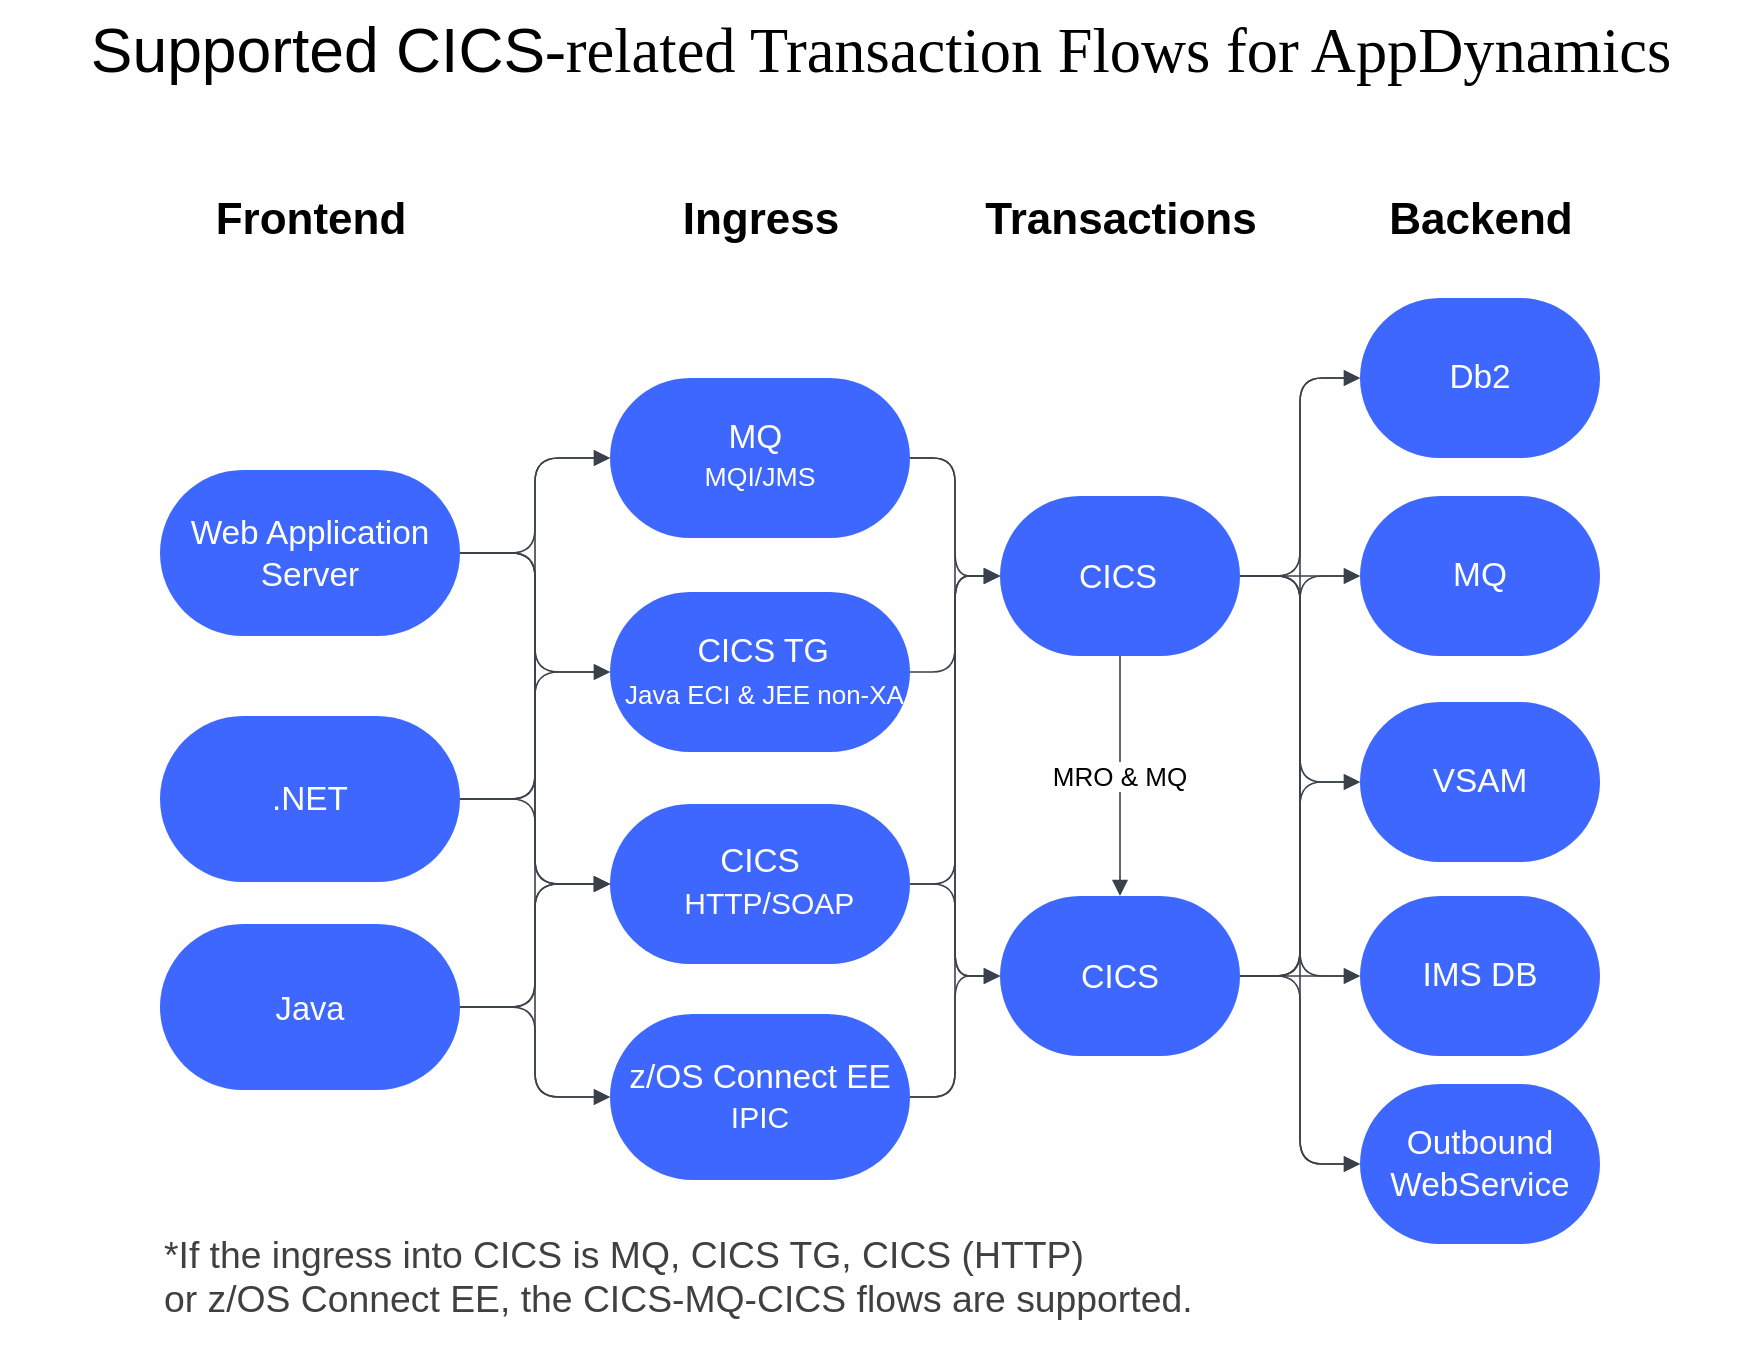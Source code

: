 <mxfile version="21.0.8" type="github">
  <diagram name="Page-1" id="yHZbwscx8n9H4WEuuuH1">
    <mxGraphModel dx="1985" dy="1095" grid="1" gridSize="10" guides="1" tooltips="1" connect="1" arrows="1" fold="1" page="1" pageScale="1" pageWidth="827" pageHeight="1169" math="0" shadow="0">
      <root>
        <mxCell id="0" />
        <mxCell id="1" parent="0" />
        <mxCell id="rhIgM0_n6ZAx8Lx4fhcw-2" value="Web Application Server" style="html=1;overflow=block;blockSpacing=1;whiteSpace=wrap;rounded=1;arcSize=50;fontSize=16.7;fontColor=#ffffff;spacing=3.8;strokeOpacity=0;fillOpacity=100;fillColor=#3e67ff;strokeWidth=0.8;lucidId=loR4O0RXKPVY;" vertex="1" parent="1">
          <mxGeometry x="255" y="285" width="150" height="83" as="geometry" />
        </mxCell>
        <mxCell id="rhIgM0_n6ZAx8Lx4fhcw-3" value="&lt;div style=&quot;display: flex; justify-content: center; text-align: center; align-items: baseline; font-size: 0; line-height: 1.25;margin-top: -2px;&quot;&gt;&lt;span&gt;&lt;span style=&quot;font-size:16.7px;color:#ffffff;&quot;&gt;&amp;nbsp; &amp;nbsp; &amp;nbsp; &amp;nbsp;CICS&amp;nbsp; &amp;nbsp; &amp;nbsp; &amp;nbsp; &amp;nbsp;&amp;nbsp;&lt;/span&gt;&lt;span style=&quot;font-size:15px;color:#ffffff;&quot;&gt;HTTP/SOAP&lt;/span&gt;&lt;/span&gt;&lt;/div&gt;" style="html=1;overflow=block;blockSpacing=1;whiteSpace=wrap;rounded=1;arcSize=50;fontSize=13;spacing=3.8;strokeOpacity=0;fillOpacity=100;fillColor=#3e67ff;strokeWidth=0.8;lucidId=loR4LzWe8o9b;" vertex="1" parent="1">
          <mxGeometry x="480" y="452" width="150" height="80" as="geometry" />
        </mxCell>
        <mxCell id="rhIgM0_n6ZAx8Lx4fhcw-4" value=".NET" style="html=1;overflow=block;blockSpacing=1;whiteSpace=wrap;rounded=1;arcSize=50;fontSize=16.7;fontColor=#ffffff;spacing=3.8;strokeOpacity=0;fillOpacity=100;fillColor=#3e67ff;strokeWidth=0.8;lucidId=loR4-v0suKFO;" vertex="1" parent="1">
          <mxGeometry x="255" y="408" width="150" height="83" as="geometry" />
        </mxCell>
        <mxCell id="rhIgM0_n6ZAx8Lx4fhcw-5" value="Java" style="html=1;overflow=block;blockSpacing=1;whiteSpace=wrap;rounded=1;arcSize=50;fontSize=16.3;fontColor=#ffffff;align=center;spacing=3.8;strokeOpacity=0;fillOpacity=100;fillColor=#3e67ff;strokeWidth=0.8;lucidId=loR4Z.JA2OK4;" vertex="1" parent="1">
          <mxGeometry x="255" y="512" width="150" height="83" as="geometry" />
        </mxCell>
        <mxCell id="rhIgM0_n6ZAx8Lx4fhcw-6" value="Outbound WebService" style="html=1;overflow=block;blockSpacing=1;whiteSpace=wrap;rounded=1;arcSize=50;fontSize=16.7;fontColor=#ffffff;spacing=3.8;strokeOpacity=0;fillOpacity=100;fillColor=#3e67ff;strokeWidth=0.8;lucidId=loR4bmjswvyZ;" vertex="1" parent="1">
          <mxGeometry x="855" y="592" width="120" height="80" as="geometry" />
        </mxCell>
        <mxCell id="rhIgM0_n6ZAx8Lx4fhcw-7" value="&lt;div style=&quot;display: flex; justify-content: center; align-items: baseline; font-size: 0px; line-height: 1.25; margin-top: -2px;&quot;&gt;&lt;span style=&quot;text-align: left;&quot;&gt;&lt;span style=&quot;font-size:16.3px;color:#ffffff;&quot;&gt;&amp;nbsp; &amp;nbsp; &amp;nbsp; &amp;nbsp; &amp;nbsp;CICS TG&amp;nbsp; &amp;nbsp; &amp;nbsp; &amp;nbsp; &amp;nbsp;&lt;/span&gt;&lt;span style=&quot;font-size:13px;color:#ffffff;&quot;&gt;Java ECI &amp;amp; JEE non-XA&lt;/span&gt;&lt;/span&gt;&lt;/div&gt;" style="html=1;overflow=block;blockSpacing=1;whiteSpace=wrap;rounded=1;arcSize=50;fontSize=13;spacing=3.8;strokeOpacity=0;fillOpacity=100;fillColor=#3e67ff;strokeWidth=0.8;lucidId=loR4oZEgRoLJ;align=center;horizontal=1;" vertex="1" parent="1">
          <mxGeometry x="480" y="346" width="150" height="80" as="geometry" />
        </mxCell>
        <mxCell id="rhIgM0_n6ZAx8Lx4fhcw-8" value="&lt;div style=&quot;display: flex; justify-content: center; align-items: baseline; font-size: 0px; line-height: 1.25; margin-top: -2px;&quot;&gt;&lt;span style=&quot;font-size:16.7px;color:#ffffff;&quot;&gt;MQ&amp;nbsp;&lt;/span&gt;&lt;/div&gt;&lt;div style=&quot;display: flex; justify-content: center; text-align: center; align-items: baseline; font-size: 0; line-height: 1.25;margin-top: -2px;&quot;&gt;&lt;span&gt;&lt;span style=&quot;font-size:13.3px;color:#ffffff;&quot;&gt;&lt;br&gt;&lt;/span&gt;&lt;/span&gt;&lt;span&gt;&lt;span style=&quot;font-size:13.3px;color:#ffffff;&quot;&gt;&lt;br&gt;&lt;/span&gt;&lt;/span&gt;&lt;span&gt;&lt;span style=&quot;font-size:13.3px;color:#ffffff;&quot;&gt;&lt;br&gt;&lt;/span&gt;&lt;/span&gt;&lt;span&gt;&lt;span style=&quot;font-size:13.3px;color:#ffffff;&quot;&gt;&lt;br&gt;&lt;/span&gt;&lt;/span&gt;&lt;span&gt;&lt;span style=&quot;font-size:16.7px;color:#ffffff;&quot;&gt;&lt;/span&gt;&lt;span style=&quot;font-size:13.3px;color:#ffffff;&quot;&gt;MQI/JMS&lt;/span&gt;&lt;/span&gt;&lt;/div&gt;" style="html=1;overflow=block;blockSpacing=1;rounded=1;arcSize=50;fontSize=13;spacing=3.8;strokeOpacity=0;fillOpacity=100;fillColor=#3e67ff;strokeWidth=0.8;lucidId=loR4kdPUrP4K;whiteSpace=wrap;" vertex="1" parent="1">
          <mxGeometry x="480" y="239" width="150" height="80" as="geometry" />
        </mxCell>
        <mxCell id="rhIgM0_n6ZAx8Lx4fhcw-9" value="CICS" style="html=1;overflow=block;blockSpacing=1;rounded=1;arcSize=50;fontSize=16.3;fontColor=#ffffff;align=center;spacing=3.8;strokeOpacity=0;fillOpacity=100;fillColor=#3e67ff;strokeWidth=0.8;lucidId=loR42Whsnakq;" vertex="1" parent="1">
          <mxGeometry x="675" y="298" width="120" height="80" as="geometry" />
        </mxCell>
        <mxCell id="rhIgM0_n6ZAx8Lx4fhcw-10" value="MQ" style="html=1;overflow=block;blockSpacing=1;whiteSpace=wrap;rounded=1;arcSize=50;fontSize=16.7;fontColor=#ffffff;spacing=3.8;strokeOpacity=0;fillOpacity=100;fillColor=#3e67ff;strokeWidth=0.8;lucidId=loR4~0fXfBYd;" vertex="1" parent="1">
          <mxGeometry x="855" y="298" width="120" height="80" as="geometry" />
        </mxCell>
        <mxCell id="rhIgM0_n6ZAx8Lx4fhcw-11" value="CICS" style="html=1;overflow=block;blockSpacing=1;whiteSpace=wrap;rounded=1;arcSize=50;fontSize=16.3;fontColor=#ffffff;align=center;spacing=3.8;strokeOpacity=0;fillOpacity=100;fillColor=#3e67ff;strokeWidth=0.8;lucidId=loR4ha5Sq0hY;" vertex="1" parent="1">
          <mxGeometry x="675" y="498" width="120" height="80" as="geometry" />
        </mxCell>
        <mxCell id="rhIgM0_n6ZAx8Lx4fhcw-12" value="IMS DB" style="html=1;overflow=block;blockSpacing=1;whiteSpace=wrap;rounded=1;arcSize=50;fontSize=16.7;fontColor=#ffffff;spacing=3.8;strokeOpacity=0;fillOpacity=100;fillColor=#3e67ff;strokeWidth=0.8;lucidId=loR4q8mLrrQ2;" vertex="1" parent="1">
          <mxGeometry x="855" y="498" width="120" height="80" as="geometry" />
        </mxCell>
        <mxCell id="rhIgM0_n6ZAx8Lx4fhcw-13" value="VSAM" style="html=1;overflow=block;blockSpacing=1;whiteSpace=wrap;rounded=1;arcSize=50;fontSize=16.7;fontColor=#ffffff;spacing=3.8;strokeOpacity=0;fillOpacity=100;fillColor=#3e67ff;strokeWidth=0.8;lucidId=MsR4b0oDNhwP;" vertex="1" parent="1">
          <mxGeometry x="855" y="401" width="120" height="80" as="geometry" />
        </mxCell>
        <mxCell id="rhIgM0_n6ZAx8Lx4fhcw-14" value="&lt;div style=&quot;display: flex; justify-content: center; text-align: center; align-items: baseline; font-size: 0; line-height: 1.25;margin-top: -2px;&quot;&gt;&lt;span&gt;&lt;span style=&quot;font-size:16.7px;color:#ffffff;&quot;&gt;z/OS Connect EE  &lt;/span&gt;&lt;span style=&quot;font-size:15px;color:#ffffff;&quot;&gt;IPIC&lt;/span&gt;&lt;/span&gt;&lt;/div&gt;" style="html=1;overflow=block;blockSpacing=1;whiteSpace=wrap;rounded=1;arcSize=50;fontSize=13;spacing=3.8;strokeOpacity=0;fillOpacity=100;fillColor=#3e67ff;strokeWidth=0.8;lucidId=etR4OqB~uPi0;" vertex="1" parent="1">
          <mxGeometry x="480" y="557" width="150" height="83" as="geometry" />
        </mxCell>
        <mxCell id="rhIgM0_n6ZAx8Lx4fhcw-15" value="Db2" style="html=1;overflow=block;blockSpacing=1;whiteSpace=wrap;rounded=1;arcSize=50;fontSize=16.7;fontColor=#ffffff;spacing=3.8;strokeOpacity=0;fillOpacity=100;fillColor=#3e67ff;strokeWidth=0.8;lucidId=2xR4rjV72Qm-;" vertex="1" parent="1">
          <mxGeometry x="855" y="199" width="120" height="80" as="geometry" />
        </mxCell>
        <mxCell id="rhIgM0_n6ZAx8Lx4fhcw-16" value="" style="html=1;jettySize=18;whiteSpace=wrap;fontSize=13;strokeColor=#3a414a;strokeOpacity=100;strokeWidth=0.8;rounded=1;arcSize=24;edgeStyle=orthogonalEdgeStyle;startArrow=none;endArrow=block;endFill=1;exitX=1;exitY=0.5;exitPerimeter=0;entryX=0;entryY=0.5;entryPerimeter=0;lucidId=VzR44czVt2XW;" edge="1" parent="1" source="rhIgM0_n6ZAx8Lx4fhcw-2" target="rhIgM0_n6ZAx8Lx4fhcw-8">
          <mxGeometry width="100" height="100" relative="1" as="geometry">
            <Array as="points" />
          </mxGeometry>
        </mxCell>
        <mxCell id="rhIgM0_n6ZAx8Lx4fhcw-17" value="" style="html=1;jettySize=18;whiteSpace=wrap;fontSize=13;strokeColor=#3a414a;strokeOpacity=100;strokeWidth=0.8;rounded=1;arcSize=24;edgeStyle=orthogonalEdgeStyle;startArrow=none;endArrow=block;endFill=1;exitX=1;exitY=0.5;exitPerimeter=0;entryX=0;entryY=0.5;entryPerimeter=0;lucidId=ZzR49c4vCqQg;" edge="1" parent="1" source="rhIgM0_n6ZAx8Lx4fhcw-4" target="rhIgM0_n6ZAx8Lx4fhcw-7">
          <mxGeometry width="100" height="100" relative="1" as="geometry">
            <Array as="points" />
          </mxGeometry>
        </mxCell>
        <mxCell id="rhIgM0_n6ZAx8Lx4fhcw-18" value="" style="html=1;jettySize=18;whiteSpace=wrap;fontSize=13;strokeColor=#3a414a;strokeOpacity=100;strokeWidth=0.8;rounded=1;arcSize=24;edgeStyle=orthogonalEdgeStyle;startArrow=none;endArrow=block;endFill=1;exitX=1;exitY=0.5;exitPerimeter=0;entryX=0;entryY=0.5;entryPerimeter=0;lucidId=hAR4eNzeaD_j;" edge="1" parent="1" source="rhIgM0_n6ZAx8Lx4fhcw-5" target="rhIgM0_n6ZAx8Lx4fhcw-3">
          <mxGeometry width="100" height="100" relative="1" as="geometry">
            <Array as="points" />
          </mxGeometry>
        </mxCell>
        <mxCell id="rhIgM0_n6ZAx8Lx4fhcw-19" value="" style="html=1;jettySize=18;whiteSpace=wrap;fontSize=13;strokeColor=#3a414a;strokeOpacity=100;strokeWidth=0.8;rounded=1;arcSize=24;edgeStyle=orthogonalEdgeStyle;startArrow=none;endArrow=block;endFill=1;exitX=1;exitY=0.5;exitPerimeter=0;entryX=0;entryY=0.5;entryPerimeter=0;lucidId=rAR4yrV7jE04;" edge="1" parent="1" source="rhIgM0_n6ZAx8Lx4fhcw-5" target="rhIgM0_n6ZAx8Lx4fhcw-14">
          <mxGeometry width="100" height="100" relative="1" as="geometry">
            <Array as="points" />
          </mxGeometry>
        </mxCell>
        <mxCell id="rhIgM0_n6ZAx8Lx4fhcw-20" value="" style="html=1;jettySize=18;whiteSpace=wrap;fontSize=13;strokeColor=#3a414a;strokeOpacity=100;strokeWidth=0.8;rounded=1;arcSize=24;edgeStyle=orthogonalEdgeStyle;startArrow=none;endArrow=block;endFill=1;exitX=1;exitY=0.5;exitPerimeter=0;entryX=0;entryY=0.5;entryPerimeter=0;lucidId=EAR44bONrdMc;" edge="1" parent="1" source="rhIgM0_n6ZAx8Lx4fhcw-4" target="rhIgM0_n6ZAx8Lx4fhcw-3">
          <mxGeometry width="100" height="100" relative="1" as="geometry">
            <Array as="points" />
          </mxGeometry>
        </mxCell>
        <mxCell id="rhIgM0_n6ZAx8Lx4fhcw-21" value="" style="html=1;jettySize=18;whiteSpace=wrap;fontSize=13;strokeColor=#3a414a;strokeOpacity=100;strokeWidth=0.8;rounded=1;arcSize=24;edgeStyle=orthogonalEdgeStyle;startArrow=none;endArrow=block;endFill=1;exitX=1;exitY=0.5;exitPerimeter=0;entryX=0;entryY=0.5;entryPerimeter=0;lucidId=XAR4LyDKwzRg;" edge="1" parent="1" source="rhIgM0_n6ZAx8Lx4fhcw-2" target="rhIgM0_n6ZAx8Lx4fhcw-7">
          <mxGeometry width="100" height="100" relative="1" as="geometry">
            <Array as="points" />
          </mxGeometry>
        </mxCell>
        <mxCell id="rhIgM0_n6ZAx8Lx4fhcw-22" value="" style="html=1;jettySize=18;whiteSpace=wrap;fontSize=13;strokeColor=#3a414a;strokeOpacity=100;strokeWidth=0.8;rounded=1;arcSize=24;edgeStyle=orthogonalEdgeStyle;startArrow=none;endArrow=block;endFill=1;exitX=1;exitY=0.5;exitPerimeter=0;entryX=0;entryY=0.5;entryPerimeter=0;lucidId=3BR4MSmts1OI;" edge="1" parent="1" source="rhIgM0_n6ZAx8Lx4fhcw-8" target="rhIgM0_n6ZAx8Lx4fhcw-9">
          <mxGeometry width="100" height="100" relative="1" as="geometry">
            <Array as="points" />
          </mxGeometry>
        </mxCell>
        <mxCell id="rhIgM0_n6ZAx8Lx4fhcw-23" value="" style="html=1;jettySize=18;whiteSpace=wrap;fontSize=13;strokeColor=#3a414a;strokeOpacity=100;strokeWidth=0.8;rounded=1;arcSize=24;edgeStyle=orthogonalEdgeStyle;startArrow=none;endArrow=block;endFill=1;exitX=1;exitY=0.5;exitPerimeter=0;entryX=0;entryY=0.5;entryPerimeter=0;lucidId=_BR4OhtYcdrK;" edge="1" parent="1" source="rhIgM0_n6ZAx8Lx4fhcw-7" target="rhIgM0_n6ZAx8Lx4fhcw-9">
          <mxGeometry width="100" height="100" relative="1" as="geometry">
            <Array as="points" />
          </mxGeometry>
        </mxCell>
        <mxCell id="rhIgM0_n6ZAx8Lx4fhcw-24" value="" style="html=1;jettySize=18;whiteSpace=wrap;fontSize=13;strokeColor=#3a414a;strokeOpacity=100;strokeWidth=0.8;rounded=1;arcSize=24;edgeStyle=orthogonalEdgeStyle;startArrow=none;endArrow=block;endFill=1;exitX=1;exitY=0.5;exitPerimeter=0;entryX=0;entryY=0.5;entryPerimeter=0;lucidId=fCR4_Ur1a_C3;" edge="1" parent="1" source="rhIgM0_n6ZAx8Lx4fhcw-3" target="rhIgM0_n6ZAx8Lx4fhcw-9">
          <mxGeometry width="100" height="100" relative="1" as="geometry">
            <Array as="points" />
          </mxGeometry>
        </mxCell>
        <mxCell id="rhIgM0_n6ZAx8Lx4fhcw-25" value="" style="html=1;jettySize=18;whiteSpace=wrap;fontSize=13;strokeColor=#3a414a;strokeOpacity=100;strokeWidth=0.8;rounded=1;arcSize=24;edgeStyle=orthogonalEdgeStyle;startArrow=none;endArrow=block;endFill=1;exitX=1;exitY=0.5;exitPerimeter=0;entryX=0;entryY=0.5;entryPerimeter=0;lucidId=rCR42En5E-K8;" edge="1" parent="1" source="rhIgM0_n6ZAx8Lx4fhcw-3" target="rhIgM0_n6ZAx8Lx4fhcw-11">
          <mxGeometry width="100" height="100" relative="1" as="geometry">
            <Array as="points" />
          </mxGeometry>
        </mxCell>
        <mxCell id="rhIgM0_n6ZAx8Lx4fhcw-26" value="" style="html=1;jettySize=18;whiteSpace=wrap;fontSize=13;strokeColor=#3a414a;strokeOpacity=100;strokeWidth=0.8;rounded=1;arcSize=24;edgeStyle=orthogonalEdgeStyle;startArrow=none;endArrow=block;endFill=1;exitX=1;exitY=0.5;exitPerimeter=0;entryX=0;entryY=0.5;entryPerimeter=0;lucidId=tCR42t-NUp0B;" edge="1" parent="1" source="rhIgM0_n6ZAx8Lx4fhcw-14" target="rhIgM0_n6ZAx8Lx4fhcw-11">
          <mxGeometry width="100" height="100" relative="1" as="geometry">
            <Array as="points" />
          </mxGeometry>
        </mxCell>
        <mxCell id="rhIgM0_n6ZAx8Lx4fhcw-27" value="" style="html=1;jettySize=18;whiteSpace=wrap;fontSize=13;strokeColor=#3a414a;strokeOpacity=100;strokeWidth=0.8;rounded=1;arcSize=24;edgeStyle=orthogonalEdgeStyle;startArrow=none;endArrow=block;endFill=1;exitX=1;exitY=0.5;exitPerimeter=0;entryX=0;entryY=0.5;entryPerimeter=0;lucidId=9CR4Bc6j4JTk;" edge="1" parent="1" source="rhIgM0_n6ZAx8Lx4fhcw-9" target="rhIgM0_n6ZAx8Lx4fhcw-15">
          <mxGeometry width="100" height="100" relative="1" as="geometry">
            <Array as="points" />
          </mxGeometry>
        </mxCell>
        <mxCell id="rhIgM0_n6ZAx8Lx4fhcw-28" value="" style="html=1;jettySize=18;whiteSpace=wrap;fontSize=13;strokeColor=#3a414a;strokeOpacity=100;strokeWidth=0.8;rounded=1;arcSize=24;edgeStyle=orthogonalEdgeStyle;startArrow=none;endArrow=block;endFill=1;exitX=1;exitY=0.5;exitPerimeter=0;entryX=0;entryY=0.5;entryPerimeter=0;lucidId=nHR49m6yih5z;" edge="1" parent="1" source="rhIgM0_n6ZAx8Lx4fhcw-11" target="rhIgM0_n6ZAx8Lx4fhcw-12">
          <mxGeometry width="100" height="100" relative="1" as="geometry">
            <Array as="points" />
          </mxGeometry>
        </mxCell>
        <mxCell id="rhIgM0_n6ZAx8Lx4fhcw-29" value="" style="html=1;jettySize=18;whiteSpace=wrap;fontSize=13;strokeColor=#3a414a;strokeOpacity=100;strokeWidth=0.8;rounded=1;arcSize=24;edgeStyle=orthogonalEdgeStyle;startArrow=none;endArrow=block;endFill=1;exitX=1;exitY=0.5;exitPerimeter=0;entryX=0;entryY=0.5;entryPerimeter=0;lucidId=dKR4c8XhW6UK;" edge="1" parent="1" source="rhIgM0_n6ZAx8Lx4fhcw-11" target="rhIgM0_n6ZAx8Lx4fhcw-13">
          <mxGeometry width="100" height="100" relative="1" as="geometry">
            <Array as="points" />
          </mxGeometry>
        </mxCell>
        <mxCell id="rhIgM0_n6ZAx8Lx4fhcw-30" value="" style="html=1;jettySize=18;whiteSpace=wrap;fontSize=13;strokeColor=#3a414a;strokeOpacity=100;strokeWidth=0.8;rounded=1;arcSize=24;edgeStyle=orthogonalEdgeStyle;startArrow=none;endArrow=block;endFill=1;exitX=1;exitY=0.5;exitPerimeter=0;entryX=0;entryY=0.5;entryPerimeter=0;lucidId=D8R4LXYmVM-z;" edge="1" parent="1" source="rhIgM0_n6ZAx8Lx4fhcw-11" target="rhIgM0_n6ZAx8Lx4fhcw-6">
          <mxGeometry width="100" height="100" relative="1" as="geometry">
            <Array as="points" />
          </mxGeometry>
        </mxCell>
        <mxCell id="rhIgM0_n6ZAx8Lx4fhcw-31" value="" style="html=1;jettySize=18;whiteSpace=wrap;fontSize=13;strokeColor=#3a414a;strokeOpacity=100;strokeWidth=0.8;rounded=1;arcSize=24;edgeStyle=orthogonalEdgeStyle;startArrow=none;endArrow=block;endFill=1;exitX=1;exitY=0.5;exitPerimeter=0;entryX=0;entryY=0.5;entryPerimeter=0;lucidId=M8R4gGUmDnZP;" edge="1" parent="1" source="rhIgM0_n6ZAx8Lx4fhcw-9" target="rhIgM0_n6ZAx8Lx4fhcw-13">
          <mxGeometry width="100" height="100" relative="1" as="geometry">
            <Array as="points" />
          </mxGeometry>
        </mxCell>
        <mxCell id="rhIgM0_n6ZAx8Lx4fhcw-32" value="" style="html=1;jettySize=18;whiteSpace=wrap;fontSize=13;strokeColor=#3a414a;strokeOpacity=100;strokeWidth=0.8;rounded=1;arcSize=24;edgeStyle=orthogonalEdgeStyle;startArrow=none;endArrow=block;endFill=1;exitX=1;exitY=0.5;exitPerimeter=0;entryX=0;entryY=0.5;entryPerimeter=0;lucidId=LDI6tGMARm5x;" edge="1" parent="1" source="rhIgM0_n6ZAx8Lx4fhcw-2" target="rhIgM0_n6ZAx8Lx4fhcw-3">
          <mxGeometry width="100" height="100" relative="1" as="geometry">
            <Array as="points" />
          </mxGeometry>
        </mxCell>
        <mxCell id="rhIgM0_n6ZAx8Lx4fhcw-33" value="" style="html=1;jettySize=18;whiteSpace=wrap;fontSize=13;strokeColor=#3a414a;strokeOpacity=100;strokeWidth=0.8;rounded=1;arcSize=24;edgeStyle=orthogonalEdgeStyle;startArrow=none;endArrow=block;endFill=1;exitX=1;exitY=0.5;exitPerimeter=0;entryX=0;entryY=0.5;entryPerimeter=0;lucidId=XDI6H3K1AzYG;" edge="1" parent="1" source="rhIgM0_n6ZAx8Lx4fhcw-2" target="rhIgM0_n6ZAx8Lx4fhcw-14">
          <mxGeometry width="100" height="100" relative="1" as="geometry">
            <Array as="points" />
          </mxGeometry>
        </mxCell>
        <mxCell id="rhIgM0_n6ZAx8Lx4fhcw-34" value="" style="html=1;jettySize=18;whiteSpace=wrap;fontSize=13;strokeColor=#3a414a;strokeOpacity=100;strokeWidth=0.8;rounded=1;arcSize=24;edgeStyle=orthogonalEdgeStyle;startArrow=none;endArrow=block;endFill=1;exitX=1;exitY=0.5;exitPerimeter=0;entryX=0;entryY=0.5;entryPerimeter=0;lucidId=-DI6fSwFjGhp;" edge="1" parent="1" source="rhIgM0_n6ZAx8Lx4fhcw-4" target="rhIgM0_n6ZAx8Lx4fhcw-8">
          <mxGeometry width="100" height="100" relative="1" as="geometry">
            <Array as="points" />
          </mxGeometry>
        </mxCell>
        <mxCell id="rhIgM0_n6ZAx8Lx4fhcw-35" value="" style="html=1;jettySize=18;whiteSpace=wrap;fontSize=13;strokeColor=#3a414a;strokeOpacity=100;strokeWidth=0.8;rounded=1;arcSize=24;edgeStyle=orthogonalEdgeStyle;startArrow=none;endArrow=block;endFill=1;exitX=1;exitY=0.5;exitPerimeter=0;entryX=0;entryY=0.5;entryPerimeter=0;lucidId=fEI6P6OoC_EQ;" edge="1" parent="1" source="rhIgM0_n6ZAx8Lx4fhcw-5" target="rhIgM0_n6ZAx8Lx4fhcw-3">
          <mxGeometry width="100" height="100" relative="1" as="geometry">
            <Array as="points" />
          </mxGeometry>
        </mxCell>
        <mxCell id="rhIgM0_n6ZAx8Lx4fhcw-36" value="" style="html=1;jettySize=18;whiteSpace=wrap;fontSize=13;strokeColor=#3a414a;strokeOpacity=100;strokeWidth=0.8;rounded=1;arcSize=24;edgeStyle=orthogonalEdgeStyle;startArrow=none;endArrow=block;endFill=1;exitX=1;exitY=0.5;exitPerimeter=0;entryX=0;entryY=0.5;entryPerimeter=0;lucidId=PEI629U7dwmT;" edge="1" parent="1" source="rhIgM0_n6ZAx8Lx4fhcw-8" target="rhIgM0_n6ZAx8Lx4fhcw-11">
          <mxGeometry width="100" height="100" relative="1" as="geometry">
            <Array as="points" />
          </mxGeometry>
        </mxCell>
        <mxCell id="rhIgM0_n6ZAx8Lx4fhcw-37" value="" style="html=1;jettySize=18;whiteSpace=wrap;fontSize=13;strokeColor=#3a414a;strokeOpacity=100;strokeWidth=0.8;rounded=1;arcSize=24;edgeStyle=orthogonalEdgeStyle;startArrow=none;endArrow=block;endFill=1;exitX=1;exitY=0.5;exitPerimeter=0;entryX=0;entryY=0.5;entryPerimeter=0;lucidId=XEI6Inzr67dg;" edge="1" parent="1" source="rhIgM0_n6ZAx8Lx4fhcw-14" target="rhIgM0_n6ZAx8Lx4fhcw-9">
          <mxGeometry width="100" height="100" relative="1" as="geometry">
            <Array as="points" />
          </mxGeometry>
        </mxCell>
        <mxCell id="rhIgM0_n6ZAx8Lx4fhcw-38" value="" style="html=1;jettySize=18;whiteSpace=wrap;fontSize=13;strokeColor=#3a414a;strokeOpacity=100;strokeWidth=0.8;rounded=1;arcSize=24;edgeStyle=orthogonalEdgeStyle;startArrow=none;endArrow=block;endFill=1;exitX=1;exitY=0.5;exitPerimeter=0;entryX=0;entryY=0.5;entryPerimeter=0;lucidId=hFI6b4V0vQFB;" edge="1" parent="1" source="rhIgM0_n6ZAx8Lx4fhcw-11" target="rhIgM0_n6ZAx8Lx4fhcw-15">
          <mxGeometry width="100" height="100" relative="1" as="geometry">
            <Array as="points" />
          </mxGeometry>
        </mxCell>
        <mxCell id="rhIgM0_n6ZAx8Lx4fhcw-39" value="" style="html=1;jettySize=18;whiteSpace=wrap;fontSize=13;strokeColor=#3a414a;strokeOpacity=100;strokeWidth=0.8;rounded=1;arcSize=24;edgeStyle=orthogonalEdgeStyle;startArrow=none;endArrow=block;endFill=1;exitX=1;exitY=0.5;exitPerimeter=0;entryX=0;entryY=0.5;entryPerimeter=0;lucidId=yGI60U9.Y0AD;" edge="1" parent="1" source="rhIgM0_n6ZAx8Lx4fhcw-9" target="rhIgM0_n6ZAx8Lx4fhcw-12">
          <mxGeometry width="100" height="100" relative="1" as="geometry">
            <Array as="points" />
          </mxGeometry>
        </mxCell>
        <mxCell id="rhIgM0_n6ZAx8Lx4fhcw-40" value="" style="html=1;jettySize=18;whiteSpace=wrap;fontSize=13;strokeColor=#3a414a;strokeOpacity=100;strokeWidth=0.8;rounded=1;arcSize=24;edgeStyle=orthogonalEdgeStyle;startArrow=none;endArrow=block;endFill=1;exitX=1;exitY=0.5;exitPerimeter=0;entryX=0;entryY=0.5;entryPerimeter=0;lucidId=RGI6Wt1FQ0g5;" edge="1" parent="1" source="rhIgM0_n6ZAx8Lx4fhcw-9" target="rhIgM0_n6ZAx8Lx4fhcw-6">
          <mxGeometry width="100" height="100" relative="1" as="geometry">
            <Array as="points" />
          </mxGeometry>
        </mxCell>
        <mxCell id="rhIgM0_n6ZAx8Lx4fhcw-41" value="" style="html=1;jettySize=18;whiteSpace=wrap;fontSize=13;strokeColor=#3a414a;strokeOpacity=100;strokeWidth=0.8;rounded=1;arcSize=24;edgeStyle=orthogonalEdgeStyle;startArrow=none;endArrow=block;endFill=1;exitX=1;exitY=0.5;exitPerimeter=0;entryX=0;entryY=0.5;entryPerimeter=0;lucidId=ZHI6ZelrjNnu;" edge="1" parent="1" source="rhIgM0_n6ZAx8Lx4fhcw-11" target="rhIgM0_n6ZAx8Lx4fhcw-10">
          <mxGeometry width="100" height="100" relative="1" as="geometry">
            <Array as="points" />
          </mxGeometry>
        </mxCell>
        <mxCell id="rhIgM0_n6ZAx8Lx4fhcw-42" value="" style="html=1;jettySize=18;whiteSpace=wrap;fontSize=13;strokeColor=#3a414a;strokeOpacity=100;strokeWidth=0.8;rounded=1;arcSize=24;edgeStyle=orthogonalEdgeStyle;startArrow=none;endArrow=block;endFill=1;exitX=1;exitY=0.5;exitPerimeter=0;lucidId=hII6fIreXjUV;" edge="1" parent="1" source="rhIgM0_n6ZAx8Lx4fhcw-9">
          <mxGeometry width="100" height="100" relative="1" as="geometry">
            <Array as="points" />
            <mxPoint x="855" y="338" as="targetPoint" />
          </mxGeometry>
        </mxCell>
        <mxCell id="rhIgM0_n6ZAx8Lx4fhcw-43" value="MRO &amp;amp; MQ" style="html=1;jettySize=18;whiteSpace=wrap;fontSize=13;strokeColor=#3a414a;strokeOpacity=100;strokeWidth=0.8;rounded=1;arcSize=24;edgeStyle=orthogonalEdgeStyle;startArrow=none;endArrow=block;endFill=1;exitX=0.5;exitY=1;exitPerimeter=0;entryX=0.5;entryY=0;entryPerimeter=0;lucidId=0QH39ZDpZqO6;" edge="1" parent="1" source="rhIgM0_n6ZAx8Lx4fhcw-9" target="rhIgM0_n6ZAx8Lx4fhcw-11">
          <mxGeometry width="100" height="100" relative="1" as="geometry">
            <Array as="points" />
          </mxGeometry>
        </mxCell>
        <mxCell id="rhIgM0_n6ZAx8Lx4fhcw-45" value="&lt;p style=&quot;language:en-US;line-height:normal;margin-top:0pt;margin-bottom:0pt;&#xa;margin-left:0in;margin-right:0in;text-indent:0in;text-align:left;direction:&#xa;ltr;unicode-bidi:embed;mso-vertical-align-alt:auto;mso-line-break-override:&#xa;none;word-break:normal;punctuation-wrap:hanging&quot;&gt;&lt;span style=&quot;font-size:14.0pt;&#xa;font-family:&amp;quot;IBM Plex Sans Text&amp;quot;;mso-ascii-font-family:&amp;quot;IBM Plex Sans Text&amp;quot;;&#xa;mso-fareast-font-family:等线;mso-bidi-font-family:+mn-cs;mso-bidi-theme-font:&#xa;minor-bidi;font-variant:normal;color:#404040;text-transform:none;letter-spacing:&#xa;0pt;mso-font-kerning:12.0pt;language:en-US;font-weight:normal;font-style:normal;&#xa;mso-no-proof:no;vertical-align:baseline;mso-text-raise:0%;mso-style-textoutline-type:&#xa;none;mso-style-textfill-type:solid;mso-style-textfill-fill-color:#404040;&#xa;mso-style-textfill-fill-alpha:100.0%;mso-style-textfill-fill-colortransforms:&#xa;&amp;quot;lumm=75000 lumo=25000&amp;quot;&quot;&gt;*If the ingress into CICS is MQ, CICS TG, CICS (HTTP)&#xa;or z/OS Connect EE, the CICS-MQ-CICS flows are supported. &lt;/span&gt;&lt;/p&gt;" style="text;whiteSpace=wrap;html=1;fontSize=16.3;fontFamily=Helvetica;fontColor=#ffffff;" vertex="1" parent="1">
          <mxGeometry x="255" y="660" width="560" height="70" as="geometry" />
        </mxCell>
        <mxCell id="rhIgM0_n6ZAx8Lx4fhcw-53" value="&lt;font color=&quot;#000000&quot; style=&quot;font-size: 22px;&quot;&gt;Frontend&lt;br style=&quot;font-size: 22px;&quot;&gt;&lt;/font&gt;" style="text;html=1;align=center;verticalAlign=middle;resizable=0;points=[];autosize=1;strokeColor=none;fillColor=none;fontSize=22;fontFamily=Helvetica;fontColor=#ffffff;fontStyle=1" vertex="1" parent="1">
          <mxGeometry x="270" y="140" width="120" height="40" as="geometry" />
        </mxCell>
        <mxCell id="rhIgM0_n6ZAx8Lx4fhcw-54" value="&lt;font color=&quot;#000000&quot; style=&quot;font-size: 22px;&quot;&gt;Ingress&lt;br style=&quot;font-size: 22px;&quot;&gt;&lt;/font&gt;" style="text;html=1;align=center;verticalAlign=middle;resizable=0;points=[];autosize=1;strokeColor=none;fillColor=none;fontSize=22;fontFamily=Helvetica;fontColor=#ffffff;fontStyle=1" vertex="1" parent="1">
          <mxGeometry x="505" y="140" width="100" height="40" as="geometry" />
        </mxCell>
        <mxCell id="rhIgM0_n6ZAx8Lx4fhcw-55" value="&lt;font color=&quot;#000000&quot; style=&quot;font-size: 22px;&quot;&gt;Transactions&lt;br style=&quot;font-size: 22px;&quot;&gt;&lt;/font&gt;" style="text;html=1;align=center;verticalAlign=middle;resizable=0;points=[];autosize=1;strokeColor=none;fillColor=none;fontSize=22;fontFamily=Helvetica;fontColor=#ffffff;fontStyle=1" vertex="1" parent="1">
          <mxGeometry x="655" y="140" width="160" height="40" as="geometry" />
        </mxCell>
        <mxCell id="rhIgM0_n6ZAx8Lx4fhcw-56" value="&lt;font color=&quot;#000000&quot; style=&quot;font-size: 22px;&quot;&gt;Backend&lt;br style=&quot;font-size: 22px;&quot;&gt;&lt;/font&gt;" style="text;html=1;align=center;verticalAlign=middle;resizable=0;points=[];autosize=1;strokeColor=none;fillColor=none;fontSize=22;fontFamily=Helvetica;fontColor=#ffffff;fontStyle=1" vertex="1" parent="1">
          <mxGeometry x="855" y="140" width="120" height="40" as="geometry" />
        </mxCell>
        <mxCell id="rhIgM0_n6ZAx8Lx4fhcw-58" value="&lt;p style=&quot;line-height: normal; margin: 0pt 0in; text-indent: 0in; direction: ltr; unicode-bidi: embed; word-break: normal; font-size: 31.2px;&quot;&gt;&lt;font color=&quot;#000000&quot;&gt;Supported CICS&lt;span style=&quot;font-size: 23.4pt; font-family: &amp;quot;IBM Plex Sans Text&amp;quot;; font-variant-numeric: normal; font-variant-east-asian: normal; font-variant-alternates: normal; letter-spacing: 0pt; vertical-align: baseline;&quot;&gt;-related &lt;/span&gt;&lt;span style=&quot;font-size: 23.4pt; font-family: &amp;quot;IBM Plex Sans Text&amp;quot;; font-variant-numeric: normal; font-variant-east-asian: normal; font-variant-alternates: normal; letter-spacing: 0pt; vertical-align: baseline;&quot;&gt;Transaction Flows for &lt;/span&gt;&lt;span style=&quot;font-size: 23.4pt; font-family: &amp;quot;IBM Plex Sans Text&amp;quot;; font-variant-numeric: normal; font-variant-east-asian: normal; font-variant-alternates: normal; letter-spacing: 0pt; vertical-align: baseline;&quot;&gt;AppDynamics&lt;/span&gt;&lt;/font&gt;&lt;/p&gt;" style="text;html=1;align=center;verticalAlign=middle;resizable=0;points=[];autosize=1;strokeColor=none;fillColor=none;fontSize=16.3;fontFamily=Helvetica;fontColor=#ffffff;" vertex="1" parent="1">
          <mxGeometry x="175" y="50" width="880" height="50" as="geometry" />
        </mxCell>
      </root>
    </mxGraphModel>
  </diagram>
</mxfile>
